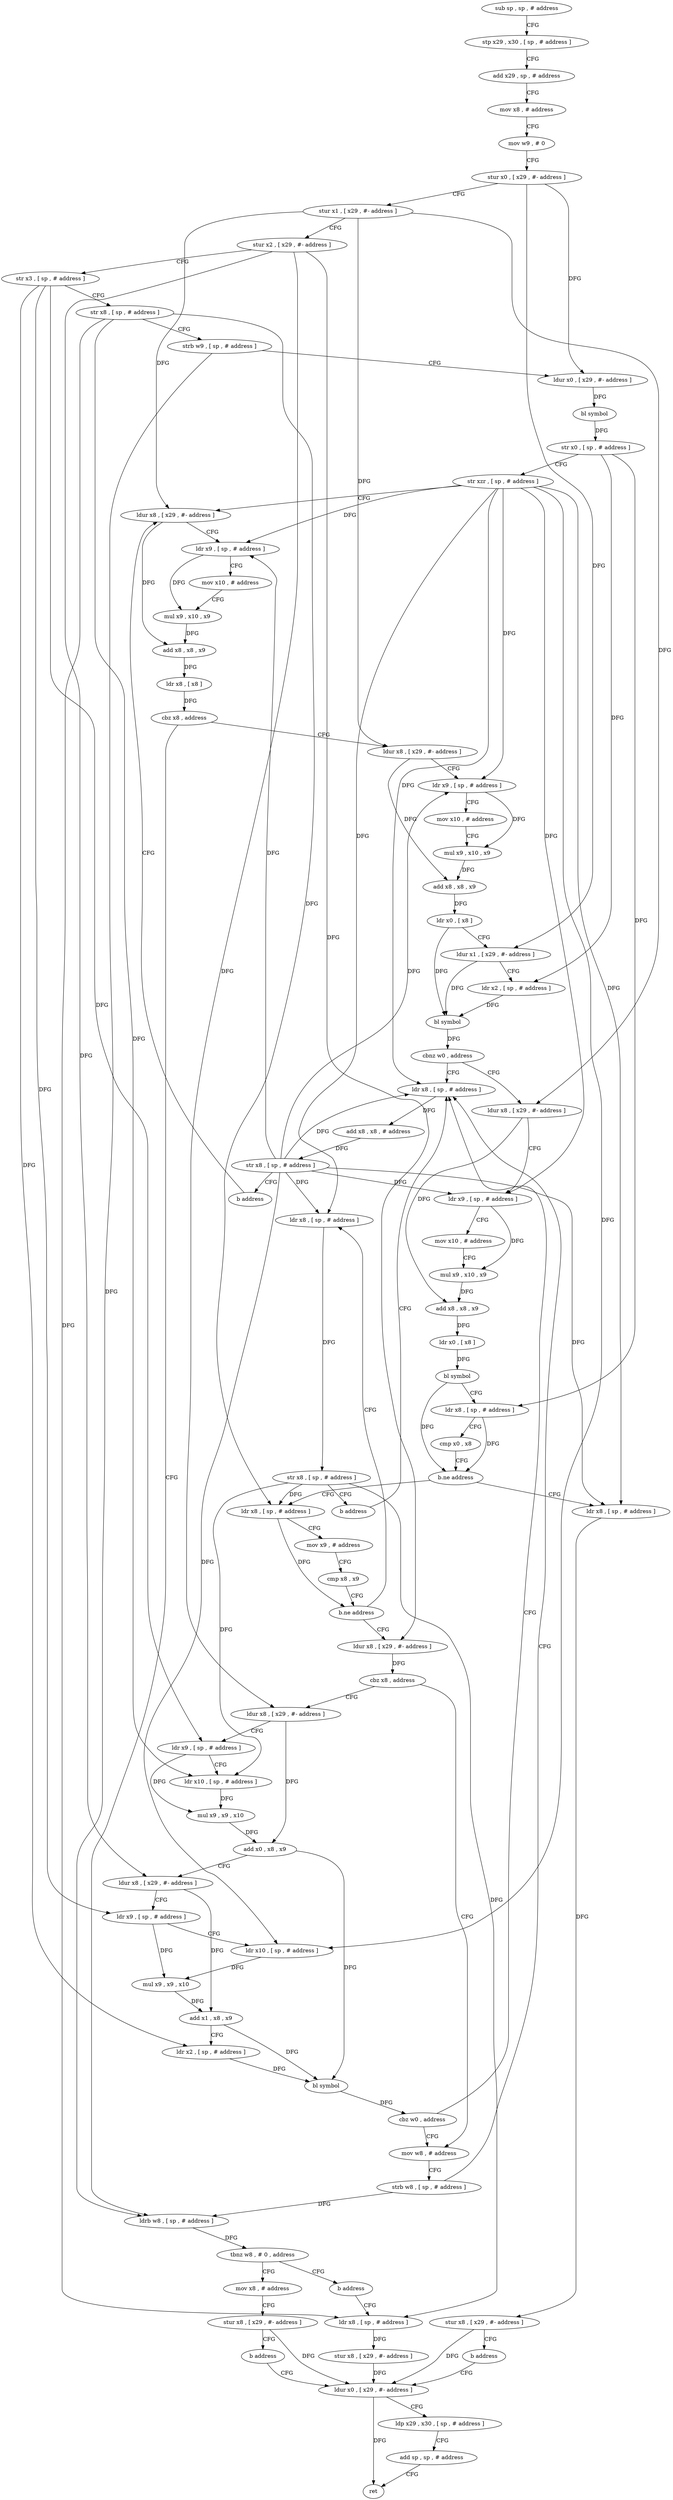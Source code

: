 digraph "func" {
"4243052" [label = "sub sp , sp , # address" ]
"4243056" [label = "stp x29 , x30 , [ sp , # address ]" ]
"4243060" [label = "add x29 , sp , # address" ]
"4243064" [label = "mov x8 , # address" ]
"4243068" [label = "mov w9 , # 0" ]
"4243072" [label = "stur x0 , [ x29 , #- address ]" ]
"4243076" [label = "stur x1 , [ x29 , #- address ]" ]
"4243080" [label = "stur x2 , [ x29 , #- address ]" ]
"4243084" [label = "str x3 , [ sp , # address ]" ]
"4243088" [label = "str x8 , [ sp , # address ]" ]
"4243092" [label = "strb w9 , [ sp , # address ]" ]
"4243096" [label = "ldur x0 , [ x29 , #- address ]" ]
"4243100" [label = "bl symbol" ]
"4243104" [label = "str x0 , [ sp , # address ]" ]
"4243108" [label = "str xzr , [ sp , # address ]" ]
"4243112" [label = "ldur x8 , [ x29 , #- address ]" ]
"4243344" [label = "ldrb w8 , [ sp , # address ]" ]
"4243348" [label = "tbnz w8 , # 0 , address" ]
"4243356" [label = "mov x8 , # address" ]
"4243352" [label = "b address" ]
"4243140" [label = "ldur x8 , [ x29 , #- address ]" ]
"4243144" [label = "ldr x9 , [ sp , # address ]" ]
"4243148" [label = "mov x10 , # address" ]
"4243152" [label = "mul x9 , x10 , x9" ]
"4243156" [label = "add x8 , x8 , x9" ]
"4243160" [label = "ldr x0 , [ x8 ]" ]
"4243164" [label = "ldur x1 , [ x29 , #- address ]" ]
"4243168" [label = "ldr x2 , [ sp , # address ]" ]
"4243172" [label = "bl symbol" ]
"4243176" [label = "cbnz w0 , address" ]
"4243328" [label = "ldr x8 , [ sp , # address ]" ]
"4243180" [label = "ldur x8 , [ x29 , #- address ]" ]
"4243360" [label = "stur x8 , [ x29 , #- address ]" ]
"4243364" [label = "b address" ]
"4243376" [label = "ldur x0 , [ x29 , #- address ]" ]
"4243368" [label = "ldr x8 , [ sp , # address ]" ]
"4243332" [label = "add x8 , x8 , # address" ]
"4243336" [label = "str x8 , [ sp , # address ]" ]
"4243340" [label = "b address" ]
"4243184" [label = "ldr x9 , [ sp , # address ]" ]
"4243188" [label = "mov x10 , # address" ]
"4243192" [label = "mul x9 , x10 , x9" ]
"4243196" [label = "add x8 , x8 , x9" ]
"4243200" [label = "ldr x0 , [ x8 ]" ]
"4243204" [label = "bl symbol" ]
"4243208" [label = "ldr x8 , [ sp , # address ]" ]
"4243212" [label = "cmp x0 , x8" ]
"4243216" [label = "b.ne address" ]
"4243232" [label = "ldr x8 , [ sp , # address ]" ]
"4243220" [label = "ldr x8 , [ sp , # address ]" ]
"4243380" [label = "ldp x29 , x30 , [ sp , # address ]" ]
"4243384" [label = "add sp , sp , # address" ]
"4243388" [label = "ret" ]
"4243372" [label = "stur x8 , [ x29 , #- address ]" ]
"4243116" [label = "ldr x9 , [ sp , # address ]" ]
"4243120" [label = "mov x10 , # address" ]
"4243124" [label = "mul x9 , x10 , x9" ]
"4243128" [label = "add x8 , x8 , x9" ]
"4243132" [label = "ldr x8 , [ x8 ]" ]
"4243136" [label = "cbz x8 , address" ]
"4243236" [label = "mov x9 , # address" ]
"4243240" [label = "cmp x8 , x9" ]
"4243244" [label = "b.ne address" ]
"4243260" [label = "ldur x8 , [ x29 , #- address ]" ]
"4243248" [label = "ldr x8 , [ sp , # address ]" ]
"4243224" [label = "stur x8 , [ x29 , #- address ]" ]
"4243228" [label = "b address" ]
"4243264" [label = "cbz x8 , address" ]
"4243320" [label = "mov w8 , # address" ]
"4243268" [label = "ldur x8 , [ x29 , #- address ]" ]
"4243252" [label = "str x8 , [ sp , # address ]" ]
"4243256" [label = "b address" ]
"4243324" [label = "strb w8 , [ sp , # address ]" ]
"4243272" [label = "ldr x9 , [ sp , # address ]" ]
"4243276" [label = "ldr x10 , [ sp , # address ]" ]
"4243280" [label = "mul x9 , x9 , x10" ]
"4243284" [label = "add x0 , x8 , x9" ]
"4243288" [label = "ldur x8 , [ x29 , #- address ]" ]
"4243292" [label = "ldr x9 , [ sp , # address ]" ]
"4243296" [label = "ldr x10 , [ sp , # address ]" ]
"4243300" [label = "mul x9 , x9 , x10" ]
"4243304" [label = "add x1 , x8 , x9" ]
"4243308" [label = "ldr x2 , [ sp , # address ]" ]
"4243312" [label = "bl symbol" ]
"4243316" [label = "cbz w0 , address" ]
"4243052" -> "4243056" [ label = "CFG" ]
"4243056" -> "4243060" [ label = "CFG" ]
"4243060" -> "4243064" [ label = "CFG" ]
"4243064" -> "4243068" [ label = "CFG" ]
"4243068" -> "4243072" [ label = "CFG" ]
"4243072" -> "4243076" [ label = "CFG" ]
"4243072" -> "4243096" [ label = "DFG" ]
"4243072" -> "4243164" [ label = "DFG" ]
"4243076" -> "4243080" [ label = "CFG" ]
"4243076" -> "4243112" [ label = "DFG" ]
"4243076" -> "4243140" [ label = "DFG" ]
"4243076" -> "4243180" [ label = "DFG" ]
"4243080" -> "4243084" [ label = "CFG" ]
"4243080" -> "4243260" [ label = "DFG" ]
"4243080" -> "4243268" [ label = "DFG" ]
"4243080" -> "4243288" [ label = "DFG" ]
"4243084" -> "4243088" [ label = "CFG" ]
"4243084" -> "4243272" [ label = "DFG" ]
"4243084" -> "4243292" [ label = "DFG" ]
"4243084" -> "4243308" [ label = "DFG" ]
"4243088" -> "4243092" [ label = "CFG" ]
"4243088" -> "4243368" [ label = "DFG" ]
"4243088" -> "4243232" [ label = "DFG" ]
"4243088" -> "4243276" [ label = "DFG" ]
"4243092" -> "4243096" [ label = "CFG" ]
"4243092" -> "4243344" [ label = "DFG" ]
"4243096" -> "4243100" [ label = "DFG" ]
"4243100" -> "4243104" [ label = "DFG" ]
"4243104" -> "4243108" [ label = "CFG" ]
"4243104" -> "4243168" [ label = "DFG" ]
"4243104" -> "4243208" [ label = "DFG" ]
"4243108" -> "4243112" [ label = "CFG" ]
"4243108" -> "4243116" [ label = "DFG" ]
"4243108" -> "4243144" [ label = "DFG" ]
"4243108" -> "4243328" [ label = "DFG" ]
"4243108" -> "4243184" [ label = "DFG" ]
"4243108" -> "4243220" [ label = "DFG" ]
"4243108" -> "4243248" [ label = "DFG" ]
"4243108" -> "4243296" [ label = "DFG" ]
"4243112" -> "4243116" [ label = "CFG" ]
"4243112" -> "4243128" [ label = "DFG" ]
"4243344" -> "4243348" [ label = "DFG" ]
"4243348" -> "4243356" [ label = "CFG" ]
"4243348" -> "4243352" [ label = "CFG" ]
"4243356" -> "4243360" [ label = "CFG" ]
"4243352" -> "4243368" [ label = "CFG" ]
"4243140" -> "4243144" [ label = "CFG" ]
"4243140" -> "4243156" [ label = "DFG" ]
"4243144" -> "4243148" [ label = "CFG" ]
"4243144" -> "4243152" [ label = "DFG" ]
"4243148" -> "4243152" [ label = "CFG" ]
"4243152" -> "4243156" [ label = "DFG" ]
"4243156" -> "4243160" [ label = "DFG" ]
"4243160" -> "4243164" [ label = "CFG" ]
"4243160" -> "4243172" [ label = "DFG" ]
"4243164" -> "4243168" [ label = "CFG" ]
"4243164" -> "4243172" [ label = "DFG" ]
"4243168" -> "4243172" [ label = "DFG" ]
"4243172" -> "4243176" [ label = "DFG" ]
"4243176" -> "4243328" [ label = "CFG" ]
"4243176" -> "4243180" [ label = "CFG" ]
"4243328" -> "4243332" [ label = "DFG" ]
"4243180" -> "4243184" [ label = "CFG" ]
"4243180" -> "4243196" [ label = "DFG" ]
"4243360" -> "4243364" [ label = "CFG" ]
"4243360" -> "4243376" [ label = "DFG" ]
"4243364" -> "4243376" [ label = "CFG" ]
"4243376" -> "4243380" [ label = "CFG" ]
"4243376" -> "4243388" [ label = "DFG" ]
"4243368" -> "4243372" [ label = "DFG" ]
"4243332" -> "4243336" [ label = "DFG" ]
"4243336" -> "4243340" [ label = "CFG" ]
"4243336" -> "4243116" [ label = "DFG" ]
"4243336" -> "4243144" [ label = "DFG" ]
"4243336" -> "4243328" [ label = "DFG" ]
"4243336" -> "4243184" [ label = "DFG" ]
"4243336" -> "4243220" [ label = "DFG" ]
"4243336" -> "4243248" [ label = "DFG" ]
"4243336" -> "4243296" [ label = "DFG" ]
"4243340" -> "4243112" [ label = "CFG" ]
"4243184" -> "4243188" [ label = "CFG" ]
"4243184" -> "4243192" [ label = "DFG" ]
"4243188" -> "4243192" [ label = "CFG" ]
"4243192" -> "4243196" [ label = "DFG" ]
"4243196" -> "4243200" [ label = "DFG" ]
"4243200" -> "4243204" [ label = "DFG" ]
"4243204" -> "4243208" [ label = "CFG" ]
"4243204" -> "4243216" [ label = "DFG" ]
"4243208" -> "4243212" [ label = "CFG" ]
"4243208" -> "4243216" [ label = "DFG" ]
"4243212" -> "4243216" [ label = "CFG" ]
"4243216" -> "4243232" [ label = "CFG" ]
"4243216" -> "4243220" [ label = "CFG" ]
"4243232" -> "4243236" [ label = "CFG" ]
"4243232" -> "4243244" [ label = "DFG" ]
"4243220" -> "4243224" [ label = "DFG" ]
"4243380" -> "4243384" [ label = "CFG" ]
"4243384" -> "4243388" [ label = "CFG" ]
"4243372" -> "4243376" [ label = "DFG" ]
"4243116" -> "4243120" [ label = "CFG" ]
"4243116" -> "4243124" [ label = "DFG" ]
"4243120" -> "4243124" [ label = "CFG" ]
"4243124" -> "4243128" [ label = "DFG" ]
"4243128" -> "4243132" [ label = "DFG" ]
"4243132" -> "4243136" [ label = "DFG" ]
"4243136" -> "4243344" [ label = "CFG" ]
"4243136" -> "4243140" [ label = "CFG" ]
"4243236" -> "4243240" [ label = "CFG" ]
"4243240" -> "4243244" [ label = "CFG" ]
"4243244" -> "4243260" [ label = "CFG" ]
"4243244" -> "4243248" [ label = "CFG" ]
"4243260" -> "4243264" [ label = "DFG" ]
"4243248" -> "4243252" [ label = "DFG" ]
"4243224" -> "4243228" [ label = "CFG" ]
"4243224" -> "4243376" [ label = "DFG" ]
"4243228" -> "4243376" [ label = "CFG" ]
"4243264" -> "4243320" [ label = "CFG" ]
"4243264" -> "4243268" [ label = "CFG" ]
"4243320" -> "4243324" [ label = "CFG" ]
"4243268" -> "4243272" [ label = "CFG" ]
"4243268" -> "4243284" [ label = "DFG" ]
"4243252" -> "4243256" [ label = "CFG" ]
"4243252" -> "4243368" [ label = "DFG" ]
"4243252" -> "4243232" [ label = "DFG" ]
"4243252" -> "4243276" [ label = "DFG" ]
"4243256" -> "4243328" [ label = "CFG" ]
"4243324" -> "4243328" [ label = "CFG" ]
"4243324" -> "4243344" [ label = "DFG" ]
"4243272" -> "4243276" [ label = "CFG" ]
"4243272" -> "4243280" [ label = "DFG" ]
"4243276" -> "4243280" [ label = "DFG" ]
"4243280" -> "4243284" [ label = "DFG" ]
"4243284" -> "4243288" [ label = "CFG" ]
"4243284" -> "4243312" [ label = "DFG" ]
"4243288" -> "4243292" [ label = "CFG" ]
"4243288" -> "4243304" [ label = "DFG" ]
"4243292" -> "4243296" [ label = "CFG" ]
"4243292" -> "4243300" [ label = "DFG" ]
"4243296" -> "4243300" [ label = "DFG" ]
"4243300" -> "4243304" [ label = "DFG" ]
"4243304" -> "4243308" [ label = "CFG" ]
"4243304" -> "4243312" [ label = "DFG" ]
"4243308" -> "4243312" [ label = "DFG" ]
"4243312" -> "4243316" [ label = "DFG" ]
"4243316" -> "4243328" [ label = "CFG" ]
"4243316" -> "4243320" [ label = "CFG" ]
}
